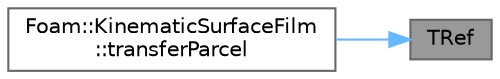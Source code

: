 digraph "TRef"
{
 // LATEX_PDF_SIZE
  bgcolor="transparent";
  edge [fontname=Helvetica,fontsize=10,labelfontname=Helvetica,labelfontsize=10];
  node [fontname=Helvetica,fontsize=10,shape=box,height=0.2,width=0.4];
  rankdir="RL";
  Node1 [id="Node000001",label="TRef",height=0.2,width=0.4,color="gray40", fillcolor="grey60", style="filled", fontcolor="black",tooltip=" "];
  Node1 -> Node2 [id="edge1_Node000001_Node000002",dir="back",color="steelblue1",style="solid",tooltip=" "];
  Node2 [id="Node000002",label="Foam::KinematicSurfaceFilm\l::transferParcel",height=0.2,width=0.4,color="grey40", fillcolor="white", style="filled",URL="$classFoam_1_1KinematicSurfaceFilm.html#af3f1c3e45a0819d21913ec81e6de7525",tooltip=" "];
}
